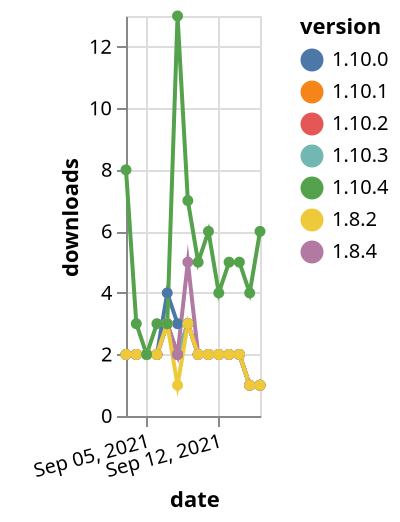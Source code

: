 {"$schema": "https://vega.github.io/schema/vega-lite/v5.json", "description": "A simple bar chart with embedded data.", "data": {"values": [{"date": "2021-09-03", "total": 2440, "delta": 2, "version": "1.10.2"}, {"date": "2021-09-04", "total": 2442, "delta": 2, "version": "1.10.2"}, {"date": "2021-09-05", "total": 2444, "delta": 2, "version": "1.10.2"}, {"date": "2021-09-06", "total": 2446, "delta": 2, "version": "1.10.2"}, {"date": "2021-09-07", "total": 2449, "delta": 3, "version": "1.10.2"}, {"date": "2021-09-08", "total": 2451, "delta": 2, "version": "1.10.2"}, {"date": "2021-09-09", "total": 2454, "delta": 3, "version": "1.10.2"}, {"date": "2021-09-10", "total": 2456, "delta": 2, "version": "1.10.2"}, {"date": "2021-09-11", "total": 2458, "delta": 2, "version": "1.10.2"}, {"date": "2021-09-12", "total": 2460, "delta": 2, "version": "1.10.2"}, {"date": "2021-09-13", "total": 2462, "delta": 2, "version": "1.10.2"}, {"date": "2021-09-14", "total": 2464, "delta": 2, "version": "1.10.2"}, {"date": "2021-09-15", "total": 2465, "delta": 1, "version": "1.10.2"}, {"date": "2021-09-16", "total": 2466, "delta": 1, "version": "1.10.2"}, {"date": "2021-09-03", "total": 2518, "delta": 2, "version": "1.10.1"}, {"date": "2021-09-04", "total": 2520, "delta": 2, "version": "1.10.1"}, {"date": "2021-09-05", "total": 2522, "delta": 2, "version": "1.10.1"}, {"date": "2021-09-06", "total": 2524, "delta": 2, "version": "1.10.1"}, {"date": "2021-09-07", "total": 2527, "delta": 3, "version": "1.10.1"}, {"date": "2021-09-08", "total": 2529, "delta": 2, "version": "1.10.1"}, {"date": "2021-09-09", "total": 2532, "delta": 3, "version": "1.10.1"}, {"date": "2021-09-10", "total": 2534, "delta": 2, "version": "1.10.1"}, {"date": "2021-09-11", "total": 2536, "delta": 2, "version": "1.10.1"}, {"date": "2021-09-12", "total": 2538, "delta": 2, "version": "1.10.1"}, {"date": "2021-09-13", "total": 2540, "delta": 2, "version": "1.10.1"}, {"date": "2021-09-14", "total": 2542, "delta": 2, "version": "1.10.1"}, {"date": "2021-09-15", "total": 2543, "delta": 1, "version": "1.10.1"}, {"date": "2021-09-16", "total": 2544, "delta": 1, "version": "1.10.1"}, {"date": "2021-09-03", "total": 2814, "delta": 2, "version": "1.10.0"}, {"date": "2021-09-04", "total": 2816, "delta": 2, "version": "1.10.0"}, {"date": "2021-09-05", "total": 2818, "delta": 2, "version": "1.10.0"}, {"date": "2021-09-06", "total": 2820, "delta": 2, "version": "1.10.0"}, {"date": "2021-09-07", "total": 2824, "delta": 4, "version": "1.10.0"}, {"date": "2021-09-08", "total": 2827, "delta": 3, "version": "1.10.0"}, {"date": "2021-09-09", "total": 2830, "delta": 3, "version": "1.10.0"}, {"date": "2021-09-10", "total": 2832, "delta": 2, "version": "1.10.0"}, {"date": "2021-09-11", "total": 2834, "delta": 2, "version": "1.10.0"}, {"date": "2021-09-12", "total": 2836, "delta": 2, "version": "1.10.0"}, {"date": "2021-09-13", "total": 2838, "delta": 2, "version": "1.10.0"}, {"date": "2021-09-14", "total": 2840, "delta": 2, "version": "1.10.0"}, {"date": "2021-09-15", "total": 2841, "delta": 1, "version": "1.10.0"}, {"date": "2021-09-16", "total": 2842, "delta": 1, "version": "1.10.0"}, {"date": "2021-09-03", "total": 2329, "delta": 2, "version": "1.10.3"}, {"date": "2021-09-04", "total": 2331, "delta": 2, "version": "1.10.3"}, {"date": "2021-09-05", "total": 2333, "delta": 2, "version": "1.10.3"}, {"date": "2021-09-06", "total": 2335, "delta": 2, "version": "1.10.3"}, {"date": "2021-09-07", "total": 2338, "delta": 3, "version": "1.10.3"}, {"date": "2021-09-08", "total": 2340, "delta": 2, "version": "1.10.3"}, {"date": "2021-09-09", "total": 2343, "delta": 3, "version": "1.10.3"}, {"date": "2021-09-10", "total": 2345, "delta": 2, "version": "1.10.3"}, {"date": "2021-09-11", "total": 2347, "delta": 2, "version": "1.10.3"}, {"date": "2021-09-12", "total": 2349, "delta": 2, "version": "1.10.3"}, {"date": "2021-09-13", "total": 2351, "delta": 2, "version": "1.10.3"}, {"date": "2021-09-14", "total": 2353, "delta": 2, "version": "1.10.3"}, {"date": "2021-09-15", "total": 2354, "delta": 1, "version": "1.10.3"}, {"date": "2021-09-16", "total": 2355, "delta": 1, "version": "1.10.3"}, {"date": "2021-09-03", "total": 3036, "delta": 2, "version": "1.8.4"}, {"date": "2021-09-04", "total": 3038, "delta": 2, "version": "1.8.4"}, {"date": "2021-09-05", "total": 3040, "delta": 2, "version": "1.8.4"}, {"date": "2021-09-06", "total": 3042, "delta": 2, "version": "1.8.4"}, {"date": "2021-09-07", "total": 3045, "delta": 3, "version": "1.8.4"}, {"date": "2021-09-08", "total": 3047, "delta": 2, "version": "1.8.4"}, {"date": "2021-09-09", "total": 3052, "delta": 5, "version": "1.8.4"}, {"date": "2021-09-10", "total": 3054, "delta": 2, "version": "1.8.4"}, {"date": "2021-09-11", "total": 3056, "delta": 2, "version": "1.8.4"}, {"date": "2021-09-12", "total": 3058, "delta": 2, "version": "1.8.4"}, {"date": "2021-09-13", "total": 3060, "delta": 2, "version": "1.8.4"}, {"date": "2021-09-14", "total": 3062, "delta": 2, "version": "1.8.4"}, {"date": "2021-09-15", "total": 3063, "delta": 1, "version": "1.8.4"}, {"date": "2021-09-16", "total": 3064, "delta": 1, "version": "1.8.4"}, {"date": "2021-09-03", "total": 2847, "delta": 2, "version": "1.8.2"}, {"date": "2021-09-04", "total": 2849, "delta": 2, "version": "1.8.2"}, {"date": "2021-09-05", "total": 2851, "delta": 2, "version": "1.8.2"}, {"date": "2021-09-06", "total": 2853, "delta": 2, "version": "1.8.2"}, {"date": "2021-09-07", "total": 2856, "delta": 3, "version": "1.8.2"}, {"date": "2021-09-08", "total": 2857, "delta": 1, "version": "1.8.2"}, {"date": "2021-09-09", "total": 2860, "delta": 3, "version": "1.8.2"}, {"date": "2021-09-10", "total": 2862, "delta": 2, "version": "1.8.2"}, {"date": "2021-09-11", "total": 2864, "delta": 2, "version": "1.8.2"}, {"date": "2021-09-12", "total": 2866, "delta": 2, "version": "1.8.2"}, {"date": "2021-09-13", "total": 2868, "delta": 2, "version": "1.8.2"}, {"date": "2021-09-14", "total": 2870, "delta": 2, "version": "1.8.2"}, {"date": "2021-09-15", "total": 2871, "delta": 1, "version": "1.8.2"}, {"date": "2021-09-16", "total": 2872, "delta": 1, "version": "1.8.2"}, {"date": "2021-09-03", "total": 4346, "delta": 8, "version": "1.10.4"}, {"date": "2021-09-04", "total": 4349, "delta": 3, "version": "1.10.4"}, {"date": "2021-09-05", "total": 4351, "delta": 2, "version": "1.10.4"}, {"date": "2021-09-06", "total": 4354, "delta": 3, "version": "1.10.4"}, {"date": "2021-09-07", "total": 4357, "delta": 3, "version": "1.10.4"}, {"date": "2021-09-08", "total": 4370, "delta": 13, "version": "1.10.4"}, {"date": "2021-09-09", "total": 4377, "delta": 7, "version": "1.10.4"}, {"date": "2021-09-10", "total": 4382, "delta": 5, "version": "1.10.4"}, {"date": "2021-09-11", "total": 4388, "delta": 6, "version": "1.10.4"}, {"date": "2021-09-12", "total": 4392, "delta": 4, "version": "1.10.4"}, {"date": "2021-09-13", "total": 4397, "delta": 5, "version": "1.10.4"}, {"date": "2021-09-14", "total": 4402, "delta": 5, "version": "1.10.4"}, {"date": "2021-09-15", "total": 4406, "delta": 4, "version": "1.10.4"}, {"date": "2021-09-16", "total": 4412, "delta": 6, "version": "1.10.4"}]}, "width": "container", "mark": {"type": "line", "point": {"filled": true}}, "encoding": {"x": {"field": "date", "type": "temporal", "timeUnit": "yearmonthdate", "title": "date", "axis": {"labelAngle": -15}}, "y": {"field": "delta", "type": "quantitative", "title": "downloads"}, "color": {"field": "version", "type": "nominal"}, "tooltip": {"field": "delta"}}}